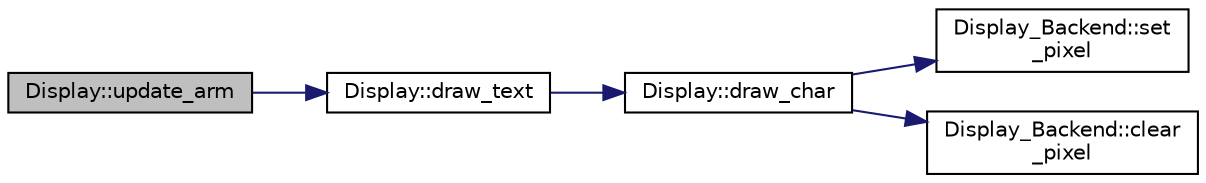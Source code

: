 digraph "Display::update_arm"
{
 // INTERACTIVE_SVG=YES
  edge [fontname="Helvetica",fontsize="10",labelfontname="Helvetica",labelfontsize="10"];
  node [fontname="Helvetica",fontsize="10",shape=record];
  rankdir="LR";
  Node1 [label="Display::update_arm",height=0.2,width=0.4,color="black", fillcolor="grey75", style="filled", fontcolor="black"];
  Node1 -> Node2 [color="midnightblue",fontsize="10",style="solid",fontname="Helvetica"];
  Node2 [label="Display::draw_text",height=0.2,width=0.4,color="black", fillcolor="white", style="filled",URL="$classDisplay.html#ac03add33133d8384bae206c8d44108b7"];
  Node2 -> Node3 [color="midnightblue",fontsize="10",style="solid",fontname="Helvetica"];
  Node3 [label="Display::draw_char",height=0.2,width=0.4,color="black", fillcolor="white", style="filled",URL="$classDisplay.html#a479e21ab6f7524849a7d1592dc5f9a95"];
  Node3 -> Node4 [color="midnightblue",fontsize="10",style="solid",fontname="Helvetica"];
  Node4 [label="Display_Backend::set\l_pixel",height=0.2,width=0.4,color="black", fillcolor="white", style="filled",URL="$classDisplay__Backend.html#a58a0fd14153dfb0e3a513c230104862e"];
  Node3 -> Node5 [color="midnightblue",fontsize="10",style="solid",fontname="Helvetica"];
  Node5 [label="Display_Backend::clear\l_pixel",height=0.2,width=0.4,color="black", fillcolor="white", style="filled",URL="$classDisplay__Backend.html#a79d80eb1f6591c6e4bc9991145b8271f"];
}

